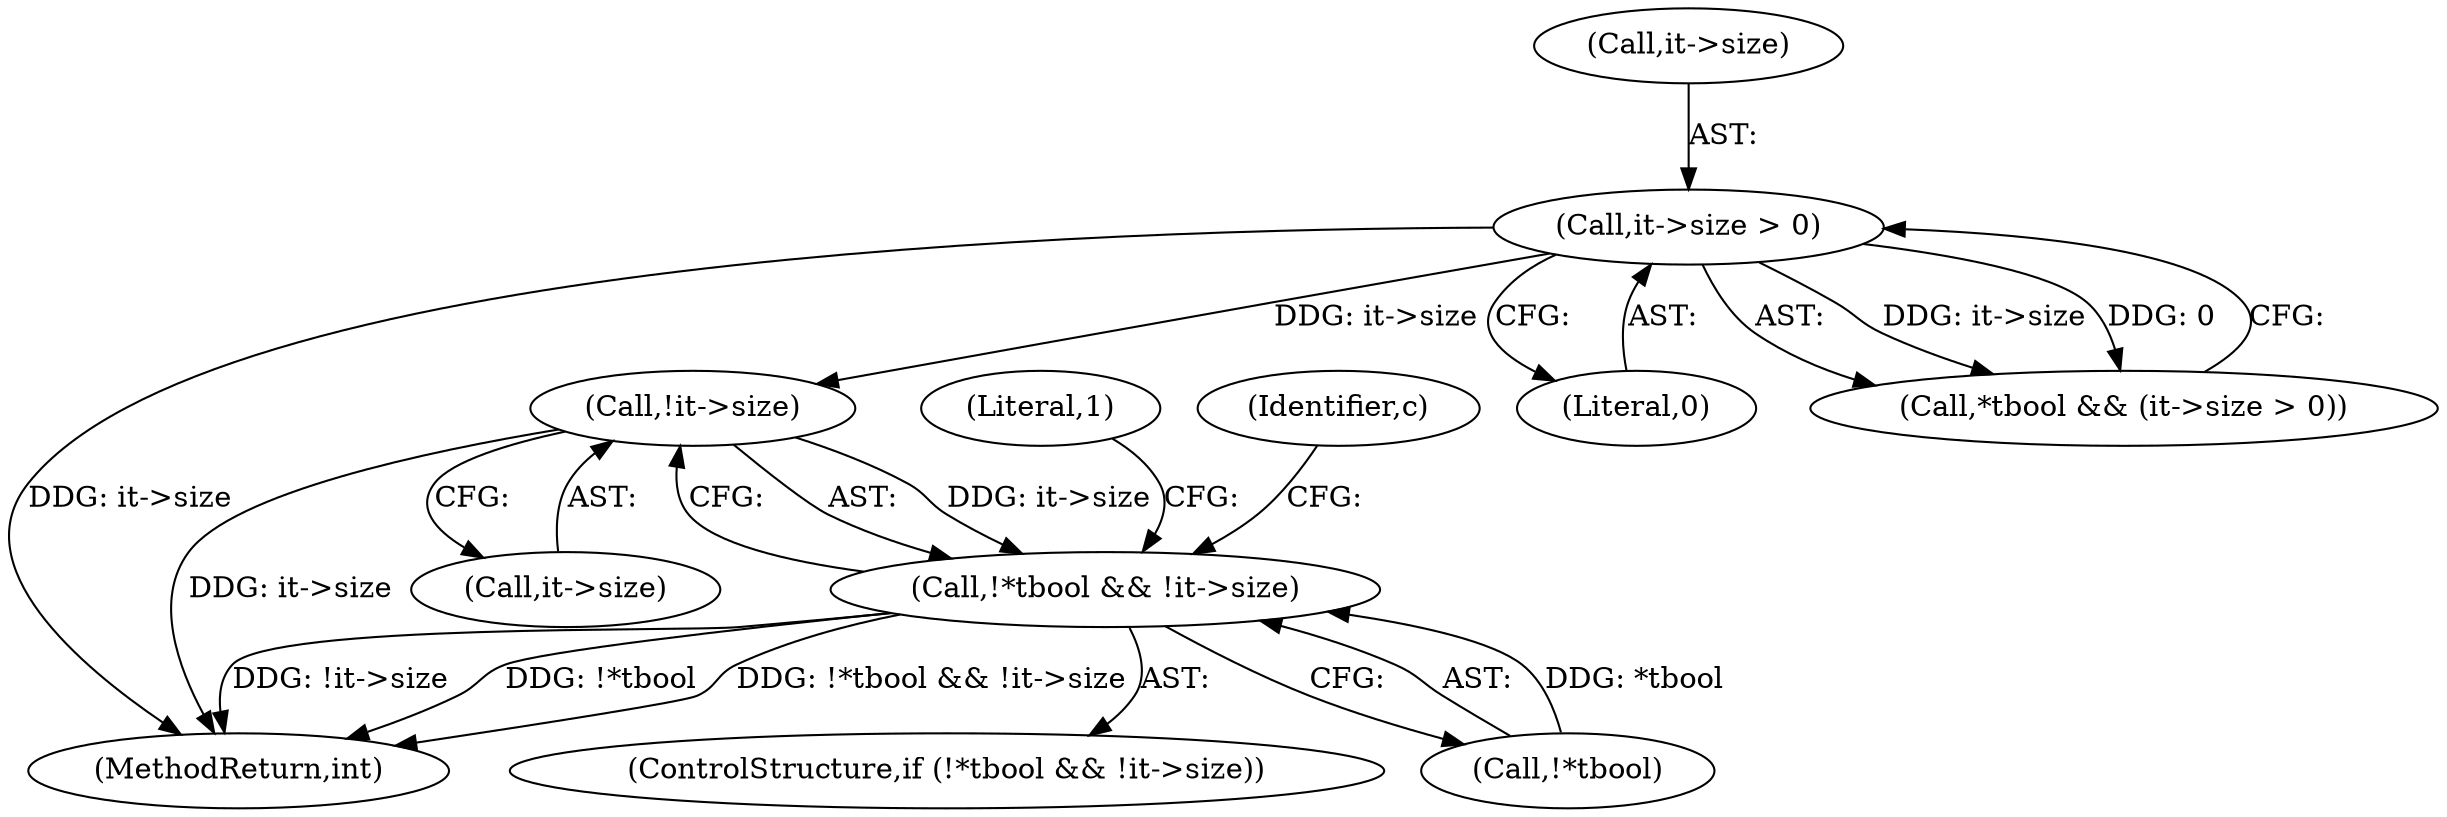 digraph "0_openssl_f5da52e308a6aeea6d5f3df98c4da295d7e9cc27_1@pointer" {
"1000289" [label="(Call,!it->size)"];
"1000276" [label="(Call,it->size > 0)"];
"1000285" [label="(Call,!*tbool && !it->size)"];
"1000290" [label="(Call,it->size)"];
"1000410" [label="(MethodReturn,int)"];
"1000284" [label="(ControlStructure,if (!*tbool && !it->size))"];
"1000286" [label="(Call,!*tbool)"];
"1000277" [label="(Call,it->size)"];
"1000289" [label="(Call,!it->size)"];
"1000280" [label="(Literal,0)"];
"1000295" [label="(Literal,1)"];
"1000276" [label="(Call,it->size > 0)"];
"1000273" [label="(Call,*tbool && (it->size > 0))"];
"1000285" [label="(Call,!*tbool && !it->size)"];
"1000297" [label="(Identifier,c)"];
"1000289" -> "1000285"  [label="AST: "];
"1000289" -> "1000290"  [label="CFG: "];
"1000290" -> "1000289"  [label="AST: "];
"1000285" -> "1000289"  [label="CFG: "];
"1000289" -> "1000410"  [label="DDG: it->size"];
"1000289" -> "1000285"  [label="DDG: it->size"];
"1000276" -> "1000289"  [label="DDG: it->size"];
"1000276" -> "1000273"  [label="AST: "];
"1000276" -> "1000280"  [label="CFG: "];
"1000277" -> "1000276"  [label="AST: "];
"1000280" -> "1000276"  [label="AST: "];
"1000273" -> "1000276"  [label="CFG: "];
"1000276" -> "1000410"  [label="DDG: it->size"];
"1000276" -> "1000273"  [label="DDG: it->size"];
"1000276" -> "1000273"  [label="DDG: 0"];
"1000285" -> "1000284"  [label="AST: "];
"1000285" -> "1000286"  [label="CFG: "];
"1000286" -> "1000285"  [label="AST: "];
"1000295" -> "1000285"  [label="CFG: "];
"1000297" -> "1000285"  [label="CFG: "];
"1000285" -> "1000410"  [label="DDG: !*tbool"];
"1000285" -> "1000410"  [label="DDG: !*tbool && !it->size"];
"1000285" -> "1000410"  [label="DDG: !it->size"];
"1000286" -> "1000285"  [label="DDG: *tbool"];
}
